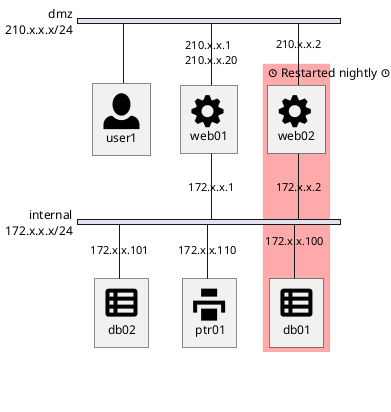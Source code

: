 @startuml

nwdiag {
  group nightly {
    color = "#FFAAAA";
    description = "<&clock> Restarted nightly <&clock>";
    web02;
    db01;
  }
  network dmz {
      address = "210.x.x.x/24"

      user [description = "<&person*4.5>\n user1"];
      // set multiple addresses (using comma)
      web01 [address = "210.x.x.1, 210.x.x.20",  description = "<&cog*4>\nweb01"]
      web02 [address = "210.x.x.2",  description = "<&cog*4>\nweb02"];

  }
  network internal {
      address = "172.x.x.x/24";

      web01 [address = "172.x.x.1"];
      web02 [address = "172.x.x.2"];
      db01 [address = "172.x.x.100",  description = "<&spreadsheet*4>\n db01"];
      db02 [address = "172.x.x.101",  description = "<&spreadsheet*4>\n db02"];
      ptr  [address = "172.x.x.110",  description = "<&print*4>\n ptr01"];
  }
}




@enduml
